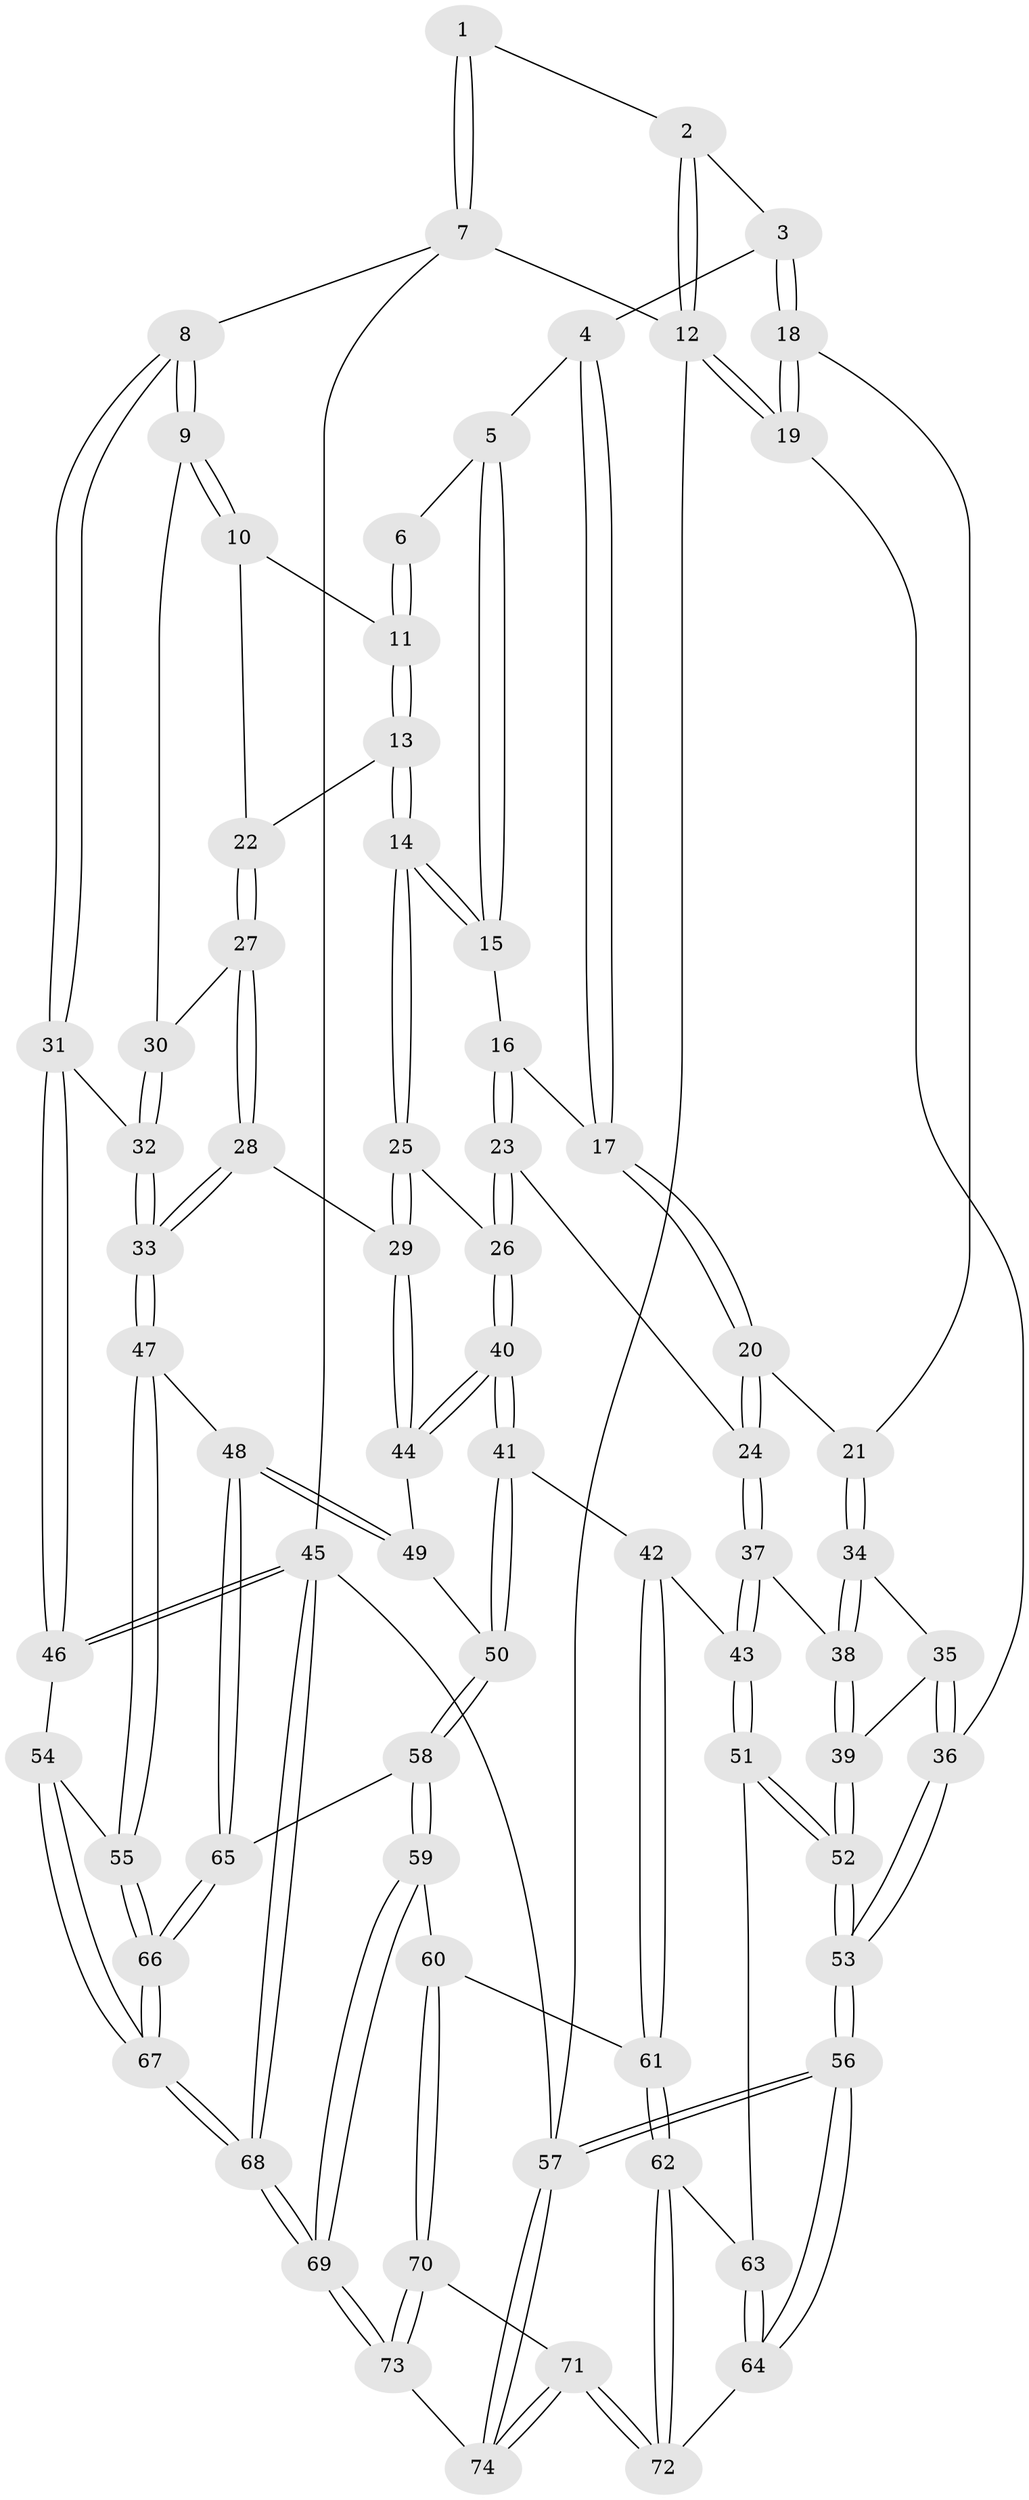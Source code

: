 // coarse degree distribution, {3: 0.23255813953488372, 5: 0.3023255813953488, 4: 0.37209302325581395, 6: 0.06976744186046512, 7: 0.023255813953488372}
// Generated by graph-tools (version 1.1) at 2025/52/02/27/25 19:52:41]
// undirected, 74 vertices, 182 edges
graph export_dot {
graph [start="1"]
  node [color=gray90,style=filled];
  1 [pos="+0.635270350681795+0"];
  2 [pos="+0.016763897697658823+0"];
  3 [pos="+0.1943580207898812+0.039227177370331205"];
  4 [pos="+0.34774583926656494+0.11677112097087214"];
  5 [pos="+0.5012724823810273+0.08326524811612436"];
  6 [pos="+0.6323533401390141+0"];
  7 [pos="+1+0"];
  8 [pos="+1+0"];
  9 [pos="+1+0.03317157731083161"];
  10 [pos="+0.841626733247361+0.12471614872592807"];
  11 [pos="+0.6935642347103135+0.1571447424851266"];
  12 [pos="+0+0"];
  13 [pos="+0.6896922619438584+0.21861406802059155"];
  14 [pos="+0.5479093262808853+0.24083927643921063"];
  15 [pos="+0.5216330895447697+0.20175574658239856"];
  16 [pos="+0.40402429795566397+0.23059378056892554"];
  17 [pos="+0.3629173592408621+0.22218298312252657"];
  18 [pos="+0.16819618534814876+0.2743811088680055"];
  19 [pos="+0+0.35369433306223536"];
  20 [pos="+0.3126075315249166+0.2866450390134756"];
  21 [pos="+0.17200665608167195+0.2776043499937251"];
  22 [pos="+0.7001455629487795+0.22851606258012525"];
  23 [pos="+0.4575840155866046+0.37465991369762625"];
  24 [pos="+0.373478124019398+0.36353307269584806"];
  25 [pos="+0.5330166311872134+0.3100618455835081"];
  26 [pos="+0.46681336415746005+0.37778422051126687"];
  27 [pos="+0.7481329047354789+0.28402683204059836"];
  28 [pos="+0.7278129336620264+0.39149581494312413"];
  29 [pos="+0.6939761345542402+0.4065333918828262"];
  30 [pos="+0.8988404957131289+0.23461214683330417"];
  31 [pos="+1+0.32118556667276094"];
  32 [pos="+0.9050857781696462+0.4169762523096125"];
  33 [pos="+0.8599751176656961+0.48166028653400245"];
  34 [pos="+0.1964798199537794+0.37177388391432353"];
  35 [pos="+0.13329965643499814+0.439614311303723"];
  36 [pos="+0+0.40122812549497916"];
  37 [pos="+0.27327622844291305+0.4762014454937498"];
  38 [pos="+0.2630524135727879+0.47198379120603806"];
  39 [pos="+0.14326648029877412+0.5257440007123367"];
  40 [pos="+0.5046084150495346+0.5358925091019616"];
  41 [pos="+0.5026565763573754+0.540832013013253"];
  42 [pos="+0.4998975304903668+0.5425982730359729"];
  43 [pos="+0.33837211888521584+0.5761560608582141"];
  44 [pos="+0.6480084484300335+0.4669245431032941"];
  45 [pos="+1+1"];
  46 [pos="+1+0.6646903321857586"];
  47 [pos="+0.891650939656856+0.609852467736712"];
  48 [pos="+0.8274459818954929+0.6519791080552202"];
  49 [pos="+0.6772126799677185+0.5139271484051944"];
  50 [pos="+0.6511349472901861+0.6803014846985348"];
  51 [pos="+0.3346656043719846+0.5831251206740571"];
  52 [pos="+0.06890461535374502+0.5972185110746642"];
  53 [pos="+0+0.721315720854636"];
  54 [pos="+1+0.6635726927360845"];
  55 [pos="+1+0.6631750586683793"];
  56 [pos="+0+0.7436085728999565"];
  57 [pos="+0+1"];
  58 [pos="+0.6962367038079696+0.7337259862266207"];
  59 [pos="+0.6839176192452602+0.7509293076782791"];
  60 [pos="+0.5907238366445963+0.8093055605233241"];
  61 [pos="+0.46127427991363784+0.7928867817177049"];
  62 [pos="+0.37022627840401146+0.8246131608323055"];
  63 [pos="+0.32375039883550966+0.6237788135525774"];
  64 [pos="+0.03573326345105084+0.7608779750139248"];
  65 [pos="+0.7701898792326786+0.7087668023049732"];
  66 [pos="+0.8749039773299594+0.8748581950439247"];
  67 [pos="+0.8885825220030411+0.9659017911016066"];
  68 [pos="+0.8932436532000674+1"];
  69 [pos="+0.8393008614143564+1"];
  70 [pos="+0.5872489773143234+0.9180714729843455"];
  71 [pos="+0.3511953827837655+1"];
  72 [pos="+0.3368947900940393+0.8674548918009071"];
  73 [pos="+0.7774417077674655+1"];
  74 [pos="+0.324073358655395+1"];
  1 -- 2;
  1 -- 7;
  1 -- 7;
  2 -- 3;
  2 -- 12;
  2 -- 12;
  3 -- 4;
  3 -- 18;
  3 -- 18;
  4 -- 5;
  4 -- 17;
  4 -- 17;
  5 -- 6;
  5 -- 15;
  5 -- 15;
  6 -- 11;
  6 -- 11;
  7 -- 8;
  7 -- 12;
  7 -- 45;
  8 -- 9;
  8 -- 9;
  8 -- 31;
  8 -- 31;
  9 -- 10;
  9 -- 10;
  9 -- 30;
  10 -- 11;
  10 -- 22;
  11 -- 13;
  11 -- 13;
  12 -- 19;
  12 -- 19;
  12 -- 57;
  13 -- 14;
  13 -- 14;
  13 -- 22;
  14 -- 15;
  14 -- 15;
  14 -- 25;
  14 -- 25;
  15 -- 16;
  16 -- 17;
  16 -- 23;
  16 -- 23;
  17 -- 20;
  17 -- 20;
  18 -- 19;
  18 -- 19;
  18 -- 21;
  19 -- 36;
  20 -- 21;
  20 -- 24;
  20 -- 24;
  21 -- 34;
  21 -- 34;
  22 -- 27;
  22 -- 27;
  23 -- 24;
  23 -- 26;
  23 -- 26;
  24 -- 37;
  24 -- 37;
  25 -- 26;
  25 -- 29;
  25 -- 29;
  26 -- 40;
  26 -- 40;
  27 -- 28;
  27 -- 28;
  27 -- 30;
  28 -- 29;
  28 -- 33;
  28 -- 33;
  29 -- 44;
  29 -- 44;
  30 -- 32;
  30 -- 32;
  31 -- 32;
  31 -- 46;
  31 -- 46;
  32 -- 33;
  32 -- 33;
  33 -- 47;
  33 -- 47;
  34 -- 35;
  34 -- 38;
  34 -- 38;
  35 -- 36;
  35 -- 36;
  35 -- 39;
  36 -- 53;
  36 -- 53;
  37 -- 38;
  37 -- 43;
  37 -- 43;
  38 -- 39;
  38 -- 39;
  39 -- 52;
  39 -- 52;
  40 -- 41;
  40 -- 41;
  40 -- 44;
  40 -- 44;
  41 -- 42;
  41 -- 50;
  41 -- 50;
  42 -- 43;
  42 -- 61;
  42 -- 61;
  43 -- 51;
  43 -- 51;
  44 -- 49;
  45 -- 46;
  45 -- 46;
  45 -- 68;
  45 -- 68;
  45 -- 57;
  46 -- 54;
  47 -- 48;
  47 -- 55;
  47 -- 55;
  48 -- 49;
  48 -- 49;
  48 -- 65;
  48 -- 65;
  49 -- 50;
  50 -- 58;
  50 -- 58;
  51 -- 52;
  51 -- 52;
  51 -- 63;
  52 -- 53;
  52 -- 53;
  53 -- 56;
  53 -- 56;
  54 -- 55;
  54 -- 67;
  54 -- 67;
  55 -- 66;
  55 -- 66;
  56 -- 57;
  56 -- 57;
  56 -- 64;
  56 -- 64;
  57 -- 74;
  57 -- 74;
  58 -- 59;
  58 -- 59;
  58 -- 65;
  59 -- 60;
  59 -- 69;
  59 -- 69;
  60 -- 61;
  60 -- 70;
  60 -- 70;
  61 -- 62;
  61 -- 62;
  62 -- 63;
  62 -- 72;
  62 -- 72;
  63 -- 64;
  63 -- 64;
  64 -- 72;
  65 -- 66;
  65 -- 66;
  66 -- 67;
  66 -- 67;
  67 -- 68;
  67 -- 68;
  68 -- 69;
  68 -- 69;
  69 -- 73;
  69 -- 73;
  70 -- 71;
  70 -- 73;
  70 -- 73;
  71 -- 72;
  71 -- 72;
  71 -- 74;
  71 -- 74;
  73 -- 74;
}
